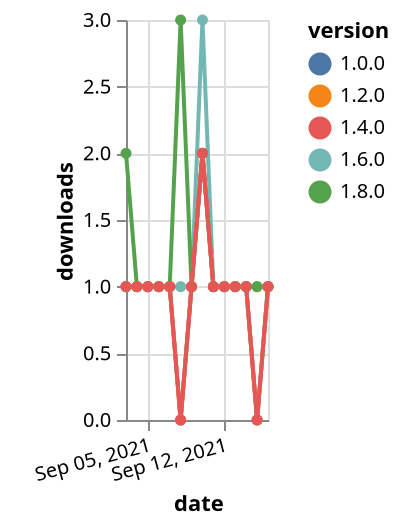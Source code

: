 {"$schema": "https://vega.github.io/schema/vega-lite/v5.json", "description": "A simple bar chart with embedded data.", "data": {"values": [{"date": "2021-09-03", "total": 210, "delta": 1, "version": "1.6.0"}, {"date": "2021-09-04", "total": 211, "delta": 1, "version": "1.6.0"}, {"date": "2021-09-05", "total": 212, "delta": 1, "version": "1.6.0"}, {"date": "2021-09-06", "total": 213, "delta": 1, "version": "1.6.0"}, {"date": "2021-09-07", "total": 214, "delta": 1, "version": "1.6.0"}, {"date": "2021-09-08", "total": 215, "delta": 1, "version": "1.6.0"}, {"date": "2021-09-09", "total": 216, "delta": 1, "version": "1.6.0"}, {"date": "2021-09-10", "total": 219, "delta": 3, "version": "1.6.0"}, {"date": "2021-09-11", "total": 220, "delta": 1, "version": "1.6.0"}, {"date": "2021-09-12", "total": 221, "delta": 1, "version": "1.6.0"}, {"date": "2021-09-13", "total": 222, "delta": 1, "version": "1.6.0"}, {"date": "2021-09-14", "total": 223, "delta": 1, "version": "1.6.0"}, {"date": "2021-09-15", "total": 224, "delta": 1, "version": "1.6.0"}, {"date": "2021-09-16", "total": 225, "delta": 1, "version": "1.6.0"}, {"date": "2021-09-03", "total": 131, "delta": 2, "version": "1.8.0"}, {"date": "2021-09-04", "total": 132, "delta": 1, "version": "1.8.0"}, {"date": "2021-09-05", "total": 133, "delta": 1, "version": "1.8.0"}, {"date": "2021-09-06", "total": 134, "delta": 1, "version": "1.8.0"}, {"date": "2021-09-07", "total": 135, "delta": 1, "version": "1.8.0"}, {"date": "2021-09-08", "total": 138, "delta": 3, "version": "1.8.0"}, {"date": "2021-09-09", "total": 139, "delta": 1, "version": "1.8.0"}, {"date": "2021-09-10", "total": 141, "delta": 2, "version": "1.8.0"}, {"date": "2021-09-11", "total": 142, "delta": 1, "version": "1.8.0"}, {"date": "2021-09-12", "total": 143, "delta": 1, "version": "1.8.0"}, {"date": "2021-09-13", "total": 144, "delta": 1, "version": "1.8.0"}, {"date": "2021-09-14", "total": 145, "delta": 1, "version": "1.8.0"}, {"date": "2021-09-15", "total": 146, "delta": 1, "version": "1.8.0"}, {"date": "2021-09-16", "total": 147, "delta": 1, "version": "1.8.0"}, {"date": "2021-09-03", "total": 207, "delta": 1, "version": "1.0.0"}, {"date": "2021-09-04", "total": 208, "delta": 1, "version": "1.0.0"}, {"date": "2021-09-05", "total": 209, "delta": 1, "version": "1.0.0"}, {"date": "2021-09-06", "total": 210, "delta": 1, "version": "1.0.0"}, {"date": "2021-09-07", "total": 211, "delta": 1, "version": "1.0.0"}, {"date": "2021-09-08", "total": 211, "delta": 0, "version": "1.0.0"}, {"date": "2021-09-09", "total": 212, "delta": 1, "version": "1.0.0"}, {"date": "2021-09-10", "total": 214, "delta": 2, "version": "1.0.0"}, {"date": "2021-09-11", "total": 215, "delta": 1, "version": "1.0.0"}, {"date": "2021-09-12", "total": 216, "delta": 1, "version": "1.0.0"}, {"date": "2021-09-13", "total": 217, "delta": 1, "version": "1.0.0"}, {"date": "2021-09-14", "total": 218, "delta": 1, "version": "1.0.0"}, {"date": "2021-09-15", "total": 218, "delta": 0, "version": "1.0.0"}, {"date": "2021-09-16", "total": 219, "delta": 1, "version": "1.0.0"}, {"date": "2021-09-03", "total": 197, "delta": 1, "version": "1.2.0"}, {"date": "2021-09-04", "total": 198, "delta": 1, "version": "1.2.0"}, {"date": "2021-09-05", "total": 199, "delta": 1, "version": "1.2.0"}, {"date": "2021-09-06", "total": 200, "delta": 1, "version": "1.2.0"}, {"date": "2021-09-07", "total": 201, "delta": 1, "version": "1.2.0"}, {"date": "2021-09-08", "total": 201, "delta": 0, "version": "1.2.0"}, {"date": "2021-09-09", "total": 202, "delta": 1, "version": "1.2.0"}, {"date": "2021-09-10", "total": 204, "delta": 2, "version": "1.2.0"}, {"date": "2021-09-11", "total": 205, "delta": 1, "version": "1.2.0"}, {"date": "2021-09-12", "total": 206, "delta": 1, "version": "1.2.0"}, {"date": "2021-09-13", "total": 207, "delta": 1, "version": "1.2.0"}, {"date": "2021-09-14", "total": 208, "delta": 1, "version": "1.2.0"}, {"date": "2021-09-15", "total": 208, "delta": 0, "version": "1.2.0"}, {"date": "2021-09-16", "total": 209, "delta": 1, "version": "1.2.0"}, {"date": "2021-09-03", "total": 174, "delta": 1, "version": "1.4.0"}, {"date": "2021-09-04", "total": 175, "delta": 1, "version": "1.4.0"}, {"date": "2021-09-05", "total": 176, "delta": 1, "version": "1.4.0"}, {"date": "2021-09-06", "total": 177, "delta": 1, "version": "1.4.0"}, {"date": "2021-09-07", "total": 178, "delta": 1, "version": "1.4.0"}, {"date": "2021-09-08", "total": 178, "delta": 0, "version": "1.4.0"}, {"date": "2021-09-09", "total": 179, "delta": 1, "version": "1.4.0"}, {"date": "2021-09-10", "total": 181, "delta": 2, "version": "1.4.0"}, {"date": "2021-09-11", "total": 182, "delta": 1, "version": "1.4.0"}, {"date": "2021-09-12", "total": 183, "delta": 1, "version": "1.4.0"}, {"date": "2021-09-13", "total": 184, "delta": 1, "version": "1.4.0"}, {"date": "2021-09-14", "total": 185, "delta": 1, "version": "1.4.0"}, {"date": "2021-09-15", "total": 185, "delta": 0, "version": "1.4.0"}, {"date": "2021-09-16", "total": 186, "delta": 1, "version": "1.4.0"}]}, "width": "container", "mark": {"type": "line", "point": {"filled": true}}, "encoding": {"x": {"field": "date", "type": "temporal", "timeUnit": "yearmonthdate", "title": "date", "axis": {"labelAngle": -15}}, "y": {"field": "delta", "type": "quantitative", "title": "downloads"}, "color": {"field": "version", "type": "nominal"}, "tooltip": {"field": "delta"}}}